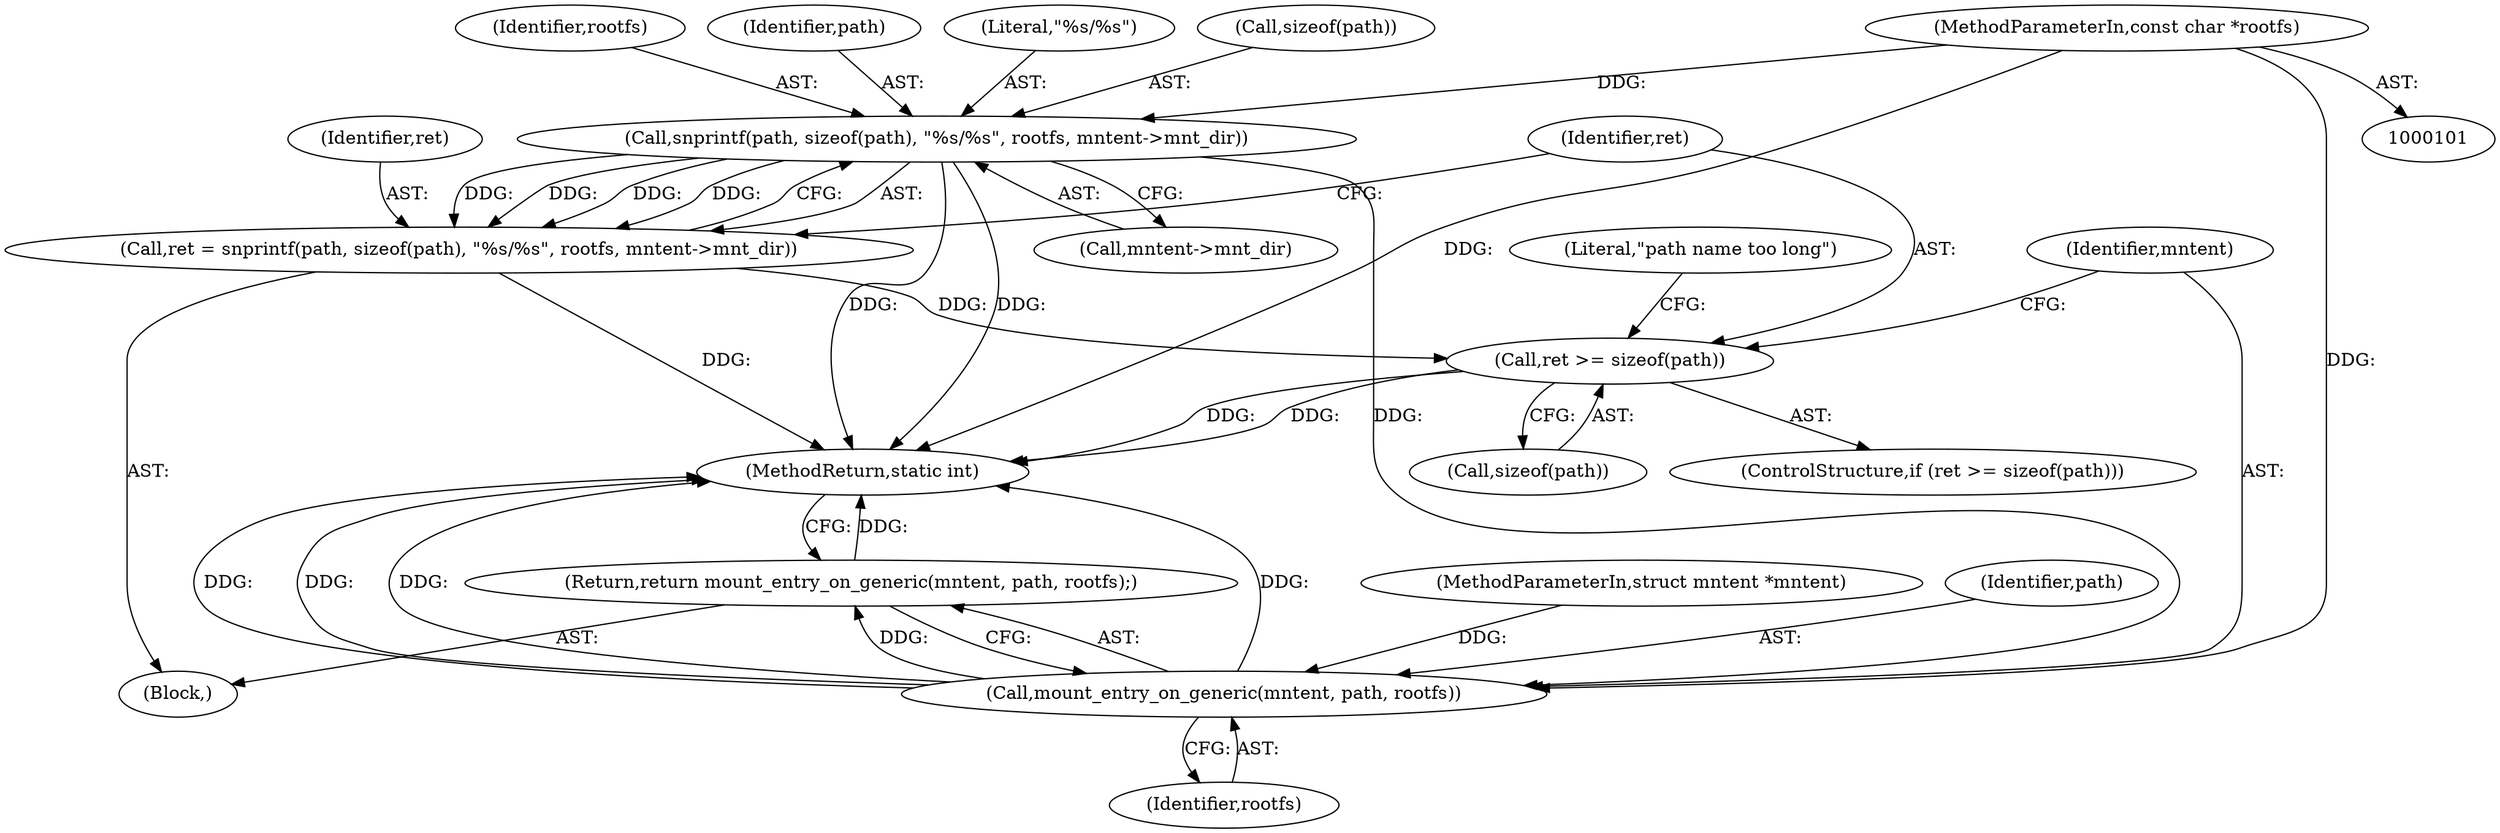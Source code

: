 digraph "0_lxc_592fd47a6245508b79fe6ac819fe6d3b2c1289be_8@API" {
"1000109" [label="(Call,snprintf(path, sizeof(path), \"%s/%s\", rootfs, mntent->mnt_dir))"];
"1000103" [label="(MethodParameterIn,const char *rootfs)"];
"1000107" [label="(Call,ret = snprintf(path, sizeof(path), \"%s/%s\", rootfs, mntent->mnt_dir))"];
"1000119" [label="(Call,ret >= sizeof(path))"];
"1000130" [label="(Call,mount_entry_on_generic(mntent, path, rootfs))"];
"1000129" [label="(Return,return mount_entry_on_generic(mntent, path, rootfs);)"];
"1000119" [label="(Call,ret >= sizeof(path))"];
"1000110" [label="(Identifier,path)"];
"1000103" [label="(MethodParameterIn,const char *rootfs)"];
"1000108" [label="(Identifier,ret)"];
"1000115" [label="(Call,mntent->mnt_dir)"];
"1000118" [label="(ControlStructure,if (ret >= sizeof(path)))"];
"1000129" [label="(Return,return mount_entry_on_generic(mntent, path, rootfs);)"];
"1000113" [label="(Literal,\"%s/%s\")"];
"1000111" [label="(Call,sizeof(path))"];
"1000131" [label="(Identifier,mntent)"];
"1000133" [label="(Identifier,rootfs)"];
"1000107" [label="(Call,ret = snprintf(path, sizeof(path), \"%s/%s\", rootfs, mntent->mnt_dir))"];
"1000134" [label="(MethodReturn,static int)"];
"1000104" [label="(Block,)"];
"1000102" [label="(MethodParameterIn,struct mntent *mntent)"];
"1000125" [label="(Literal,\"path name too long\")"];
"1000132" [label="(Identifier,path)"];
"1000120" [label="(Identifier,ret)"];
"1000114" [label="(Identifier,rootfs)"];
"1000130" [label="(Call,mount_entry_on_generic(mntent, path, rootfs))"];
"1000121" [label="(Call,sizeof(path))"];
"1000109" [label="(Call,snprintf(path, sizeof(path), \"%s/%s\", rootfs, mntent->mnt_dir))"];
"1000109" -> "1000107"  [label="AST: "];
"1000109" -> "1000115"  [label="CFG: "];
"1000110" -> "1000109"  [label="AST: "];
"1000111" -> "1000109"  [label="AST: "];
"1000113" -> "1000109"  [label="AST: "];
"1000114" -> "1000109"  [label="AST: "];
"1000115" -> "1000109"  [label="AST: "];
"1000107" -> "1000109"  [label="CFG: "];
"1000109" -> "1000134"  [label="DDG: "];
"1000109" -> "1000134"  [label="DDG: "];
"1000109" -> "1000107"  [label="DDG: "];
"1000109" -> "1000107"  [label="DDG: "];
"1000109" -> "1000107"  [label="DDG: "];
"1000109" -> "1000107"  [label="DDG: "];
"1000103" -> "1000109"  [label="DDG: "];
"1000109" -> "1000130"  [label="DDG: "];
"1000103" -> "1000101"  [label="AST: "];
"1000103" -> "1000134"  [label="DDG: "];
"1000103" -> "1000130"  [label="DDG: "];
"1000107" -> "1000104"  [label="AST: "];
"1000108" -> "1000107"  [label="AST: "];
"1000120" -> "1000107"  [label="CFG: "];
"1000107" -> "1000134"  [label="DDG: "];
"1000107" -> "1000119"  [label="DDG: "];
"1000119" -> "1000118"  [label="AST: "];
"1000119" -> "1000121"  [label="CFG: "];
"1000120" -> "1000119"  [label="AST: "];
"1000121" -> "1000119"  [label="AST: "];
"1000125" -> "1000119"  [label="CFG: "];
"1000131" -> "1000119"  [label="CFG: "];
"1000119" -> "1000134"  [label="DDG: "];
"1000119" -> "1000134"  [label="DDG: "];
"1000130" -> "1000129"  [label="AST: "];
"1000130" -> "1000133"  [label="CFG: "];
"1000131" -> "1000130"  [label="AST: "];
"1000132" -> "1000130"  [label="AST: "];
"1000133" -> "1000130"  [label="AST: "];
"1000129" -> "1000130"  [label="CFG: "];
"1000130" -> "1000134"  [label="DDG: "];
"1000130" -> "1000134"  [label="DDG: "];
"1000130" -> "1000134"  [label="DDG: "];
"1000130" -> "1000134"  [label="DDG: "];
"1000130" -> "1000129"  [label="DDG: "];
"1000102" -> "1000130"  [label="DDG: "];
"1000129" -> "1000104"  [label="AST: "];
"1000134" -> "1000129"  [label="CFG: "];
"1000129" -> "1000134"  [label="DDG: "];
}
